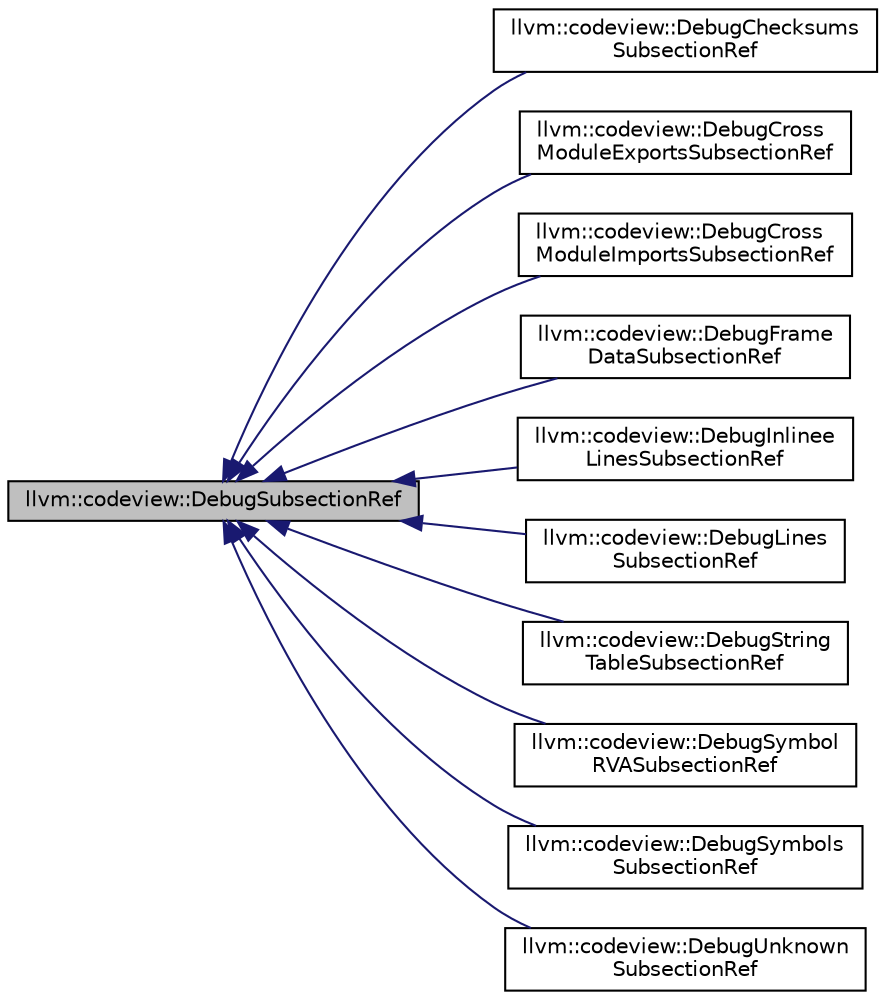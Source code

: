 digraph "llvm::codeview::DebugSubsectionRef"
{
 // LATEX_PDF_SIZE
  bgcolor="transparent";
  edge [fontname="Helvetica",fontsize="10",labelfontname="Helvetica",labelfontsize="10"];
  node [fontname="Helvetica",fontsize="10",shape=record];
  rankdir="LR";
  Node1 [label="llvm::codeview::DebugSubsectionRef",height=0.2,width=0.4,color="black", fillcolor="grey75", style="filled", fontcolor="black",tooltip=" "];
  Node1 -> Node2 [dir="back",color="midnightblue",fontsize="10",style="solid",fontname="Helvetica"];
  Node2 [label="llvm::codeview::DebugChecksums\lSubsectionRef",height=0.2,width=0.4,color="black",URL="$classllvm_1_1codeview_1_1DebugChecksumsSubsectionRef.html",tooltip=" "];
  Node1 -> Node3 [dir="back",color="midnightblue",fontsize="10",style="solid",fontname="Helvetica"];
  Node3 [label="llvm::codeview::DebugCross\lModuleExportsSubsectionRef",height=0.2,width=0.4,color="black",URL="$classllvm_1_1codeview_1_1DebugCrossModuleExportsSubsectionRef.html",tooltip=" "];
  Node1 -> Node4 [dir="back",color="midnightblue",fontsize="10",style="solid",fontname="Helvetica"];
  Node4 [label="llvm::codeview::DebugCross\lModuleImportsSubsectionRef",height=0.2,width=0.4,color="black",URL="$classllvm_1_1codeview_1_1DebugCrossModuleImportsSubsectionRef.html",tooltip=" "];
  Node1 -> Node5 [dir="back",color="midnightblue",fontsize="10",style="solid",fontname="Helvetica"];
  Node5 [label="llvm::codeview::DebugFrame\lDataSubsectionRef",height=0.2,width=0.4,color="black",URL="$classllvm_1_1codeview_1_1DebugFrameDataSubsectionRef.html",tooltip=" "];
  Node1 -> Node6 [dir="back",color="midnightblue",fontsize="10",style="solid",fontname="Helvetica"];
  Node6 [label="llvm::codeview::DebugInlinee\lLinesSubsectionRef",height=0.2,width=0.4,color="black",URL="$classllvm_1_1codeview_1_1DebugInlineeLinesSubsectionRef.html",tooltip=" "];
  Node1 -> Node7 [dir="back",color="midnightblue",fontsize="10",style="solid",fontname="Helvetica"];
  Node7 [label="llvm::codeview::DebugLines\lSubsectionRef",height=0.2,width=0.4,color="black",URL="$classllvm_1_1codeview_1_1DebugLinesSubsectionRef.html",tooltip=" "];
  Node1 -> Node8 [dir="back",color="midnightblue",fontsize="10",style="solid",fontname="Helvetica"];
  Node8 [label="llvm::codeview::DebugString\lTableSubsectionRef",height=0.2,width=0.4,color="black",URL="$classllvm_1_1codeview_1_1DebugStringTableSubsectionRef.html",tooltip="Represents a read-only view of a CodeView string table."];
  Node1 -> Node9 [dir="back",color="midnightblue",fontsize="10",style="solid",fontname="Helvetica"];
  Node9 [label="llvm::codeview::DebugSymbol\lRVASubsectionRef",height=0.2,width=0.4,color="black",URL="$classllvm_1_1codeview_1_1DebugSymbolRVASubsectionRef.html",tooltip=" "];
  Node1 -> Node10 [dir="back",color="midnightblue",fontsize="10",style="solid",fontname="Helvetica"];
  Node10 [label="llvm::codeview::DebugSymbols\lSubsectionRef",height=0.2,width=0.4,color="black",URL="$classllvm_1_1codeview_1_1DebugSymbolsSubsectionRef.html",tooltip=" "];
  Node1 -> Node11 [dir="back",color="midnightblue",fontsize="10",style="solid",fontname="Helvetica"];
  Node11 [label="llvm::codeview::DebugUnknown\lSubsectionRef",height=0.2,width=0.4,color="black",URL="$classllvm_1_1codeview_1_1DebugUnknownSubsectionRef.html",tooltip=" "];
}

